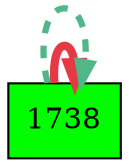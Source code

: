 digraph G{
rankdir=LR;
1738 [style=filled, shape=box, fillcolor="#00fe00", label="1738"];
1738 -> 1738 [color="#e63946",penwidth=4.00];
1738 -> 1738 [color="#52b788",style=dashed,penwidth=3.00];
}